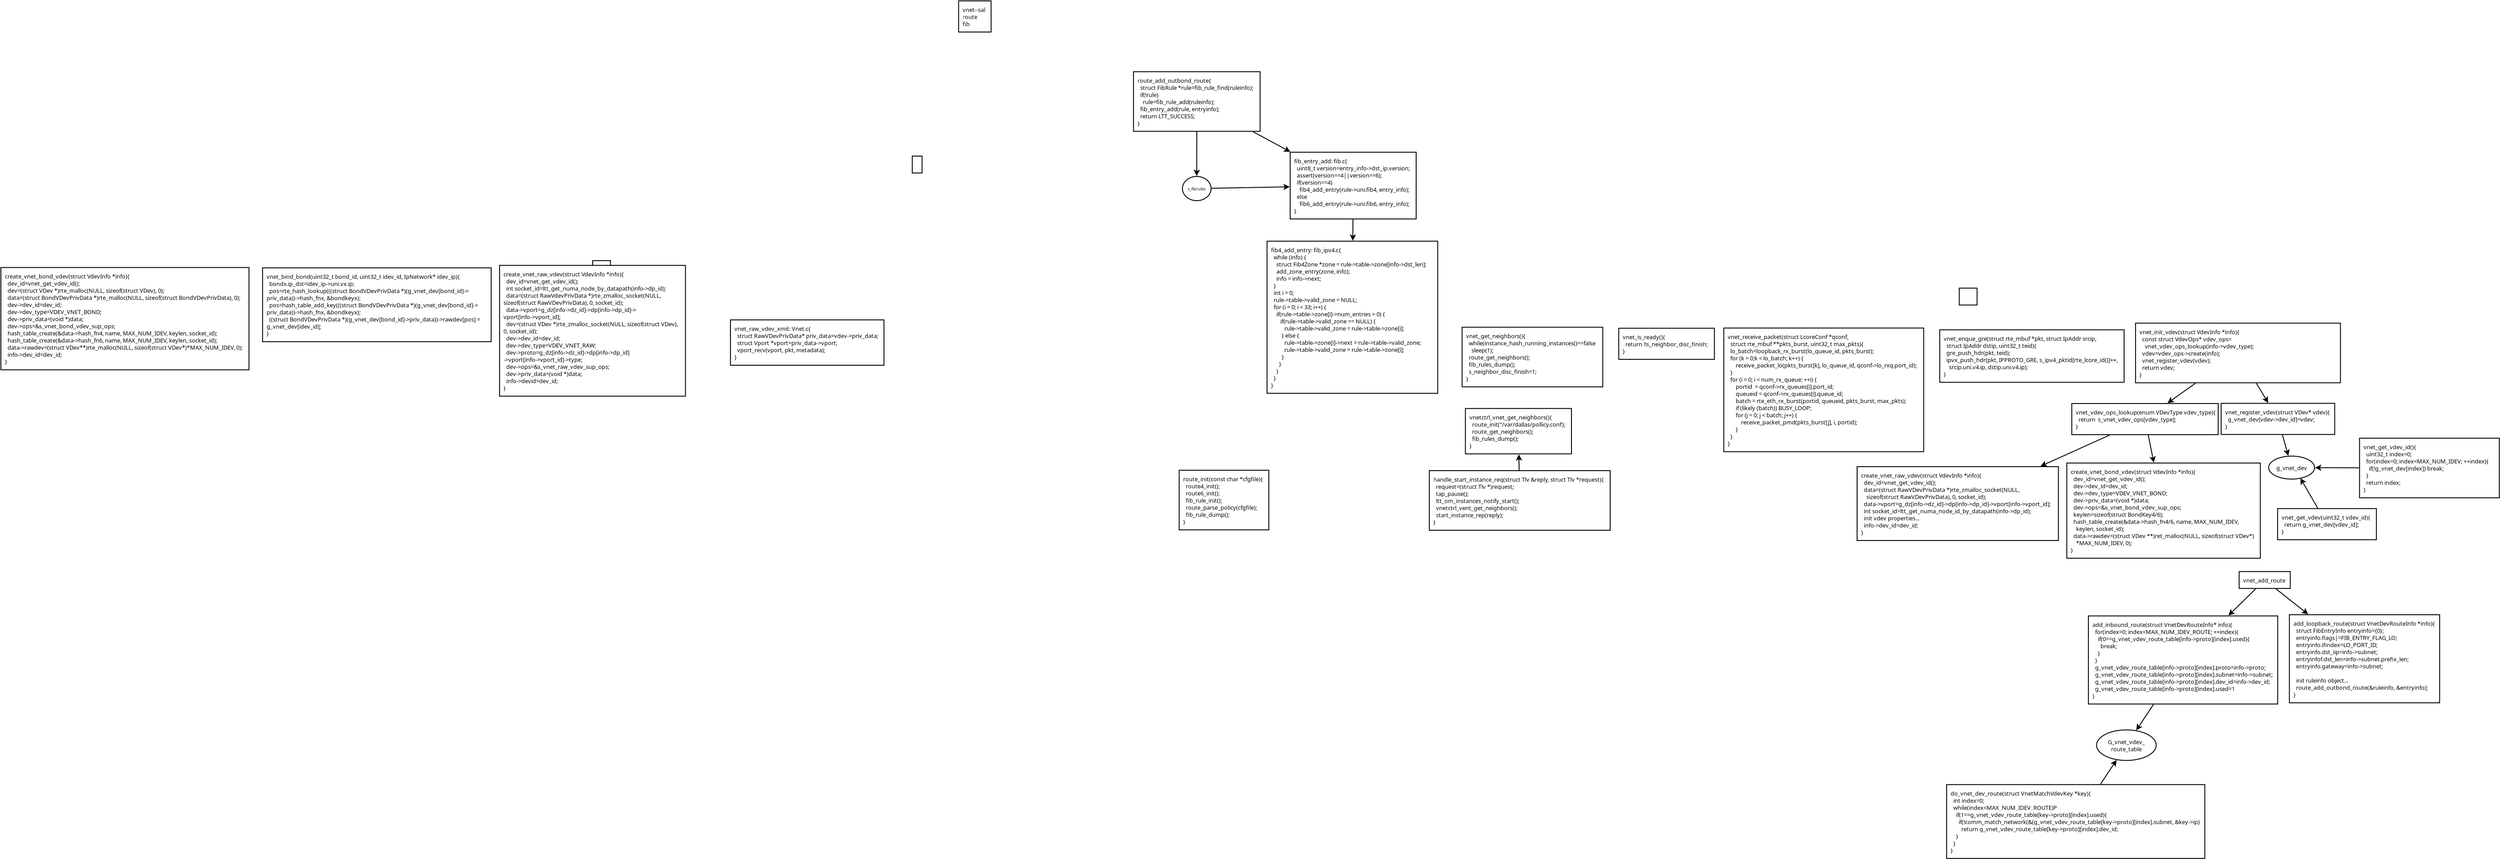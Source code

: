 <?xml version="1.0" encoding="UTF-8"?>
<dia:diagram xmlns:dia="http://www.lysator.liu.se/~alla/dia/">
  <dia:layer name="Background" visible="true" active="true">
    <dia:object type="Flowchart - Box" version="0" id="O0">
      <dia:attribute name="obj_pos">
        <dia:point val="4.715,-11.846"/>
      </dia:attribute>
      <dia:attribute name="obj_bb">
        <dia:rectangle val="4.665,-11.896;5.865,-9.896"/>
      </dia:attribute>
      <dia:attribute name="elem_corner">
        <dia:point val="4.715,-11.846"/>
      </dia:attribute>
      <dia:attribute name="elem_width">
        <dia:real val="1.1"/>
      </dia:attribute>
      <dia:attribute name="elem_height">
        <dia:real val="1.9"/>
      </dia:attribute>
      <dia:attribute name="border_width">
        <dia:real val="0.1"/>
      </dia:attribute>
      <dia:attribute name="show_background">
        <dia:boolean val="true"/>
      </dia:attribute>
      <dia:attribute name="padding">
        <dia:real val="0.5"/>
      </dia:attribute>
      <dia:attribute name="text">
        <dia:composite type="text">
          <dia:attribute name="string">
            <dia:string>##</dia:string>
          </dia:attribute>
          <dia:attribute name="font">
            <dia:font family="sans" style="0" name="Helvetica"/>
          </dia:attribute>
          <dia:attribute name="height">
            <dia:real val="0.8"/>
          </dia:attribute>
          <dia:attribute name="pos">
            <dia:point val="5.165,-10.656"/>
          </dia:attribute>
          <dia:attribute name="color">
            <dia:color val="#000000"/>
          </dia:attribute>
          <dia:attribute name="alignment">
            <dia:enum val="0"/>
          </dia:attribute>
        </dia:composite>
      </dia:attribute>
    </dia:object>
    <dia:object type="Flowchart - Box" version="0" id="O1">
      <dia:attribute name="obj_pos">
        <dia:point val="29.762,-21.328"/>
      </dia:attribute>
      <dia:attribute name="obj_bb">
        <dia:rectangle val="29.712,-21.378;43.667,-14.578"/>
      </dia:attribute>
      <dia:attribute name="elem_corner">
        <dia:point val="29.762,-21.328"/>
      </dia:attribute>
      <dia:attribute name="elem_width">
        <dia:real val="13.855"/>
      </dia:attribute>
      <dia:attribute name="elem_height">
        <dia:real val="6.7"/>
      </dia:attribute>
      <dia:attribute name="border_width">
        <dia:real val="0.1"/>
      </dia:attribute>
      <dia:attribute name="show_background">
        <dia:boolean val="true"/>
      </dia:attribute>
      <dia:attribute name="padding">
        <dia:real val="0.5"/>
      </dia:attribute>
      <dia:attribute name="text">
        <dia:composite type="text">
          <dia:attribute name="string">
            <dia:string>#route_add_outbond_route{
  struct FibRule *rule=fib_rule_find(ruleinfo);
  if(!rule)
    rule=fib_rule_add(ruleinfo);
  fib_entry_add(rule, entryinfo);
  return LTT_SUCCESS;
}#</dia:string>
          </dia:attribute>
          <dia:attribute name="font">
            <dia:font family="sans" style="0" name="Helvetica"/>
          </dia:attribute>
          <dia:attribute name="height">
            <dia:real val="0.8"/>
          </dia:attribute>
          <dia:attribute name="pos">
            <dia:point val="30.212,-20.137"/>
          </dia:attribute>
          <dia:attribute name="color">
            <dia:color val="#000000"/>
          </dia:attribute>
          <dia:attribute name="alignment">
            <dia:enum val="0"/>
          </dia:attribute>
        </dia:composite>
      </dia:attribute>
    </dia:object>
    <dia:object type="Flowchart - Ellipse" version="0" id="O2">
      <dia:attribute name="obj_pos">
        <dia:point val="35.108,-9.527"/>
      </dia:attribute>
      <dia:attribute name="obj_bb">
        <dia:rectangle val="35.058,-9.577;38.308,-6.813"/>
      </dia:attribute>
      <dia:attribute name="elem_corner">
        <dia:point val="35.108,-9.527"/>
      </dia:attribute>
      <dia:attribute name="elem_width">
        <dia:real val="3.15"/>
      </dia:attribute>
      <dia:attribute name="elem_height">
        <dia:real val="2.663"/>
      </dia:attribute>
      <dia:attribute name="border_width">
        <dia:real val="0.1"/>
      </dia:attribute>
      <dia:attribute name="show_background">
        <dia:boolean val="true"/>
      </dia:attribute>
      <dia:attribute name="padding">
        <dia:real val="0.354"/>
      </dia:attribute>
      <dia:attribute name="text">
        <dia:composite type="text">
          <dia:attribute name="string">
            <dia:string>#s_fibrules#</dia:string>
          </dia:attribute>
          <dia:attribute name="font">
            <dia:font family="sans" style="0" name="Helvetica"/>
          </dia:attribute>
          <dia:attribute name="height">
            <dia:real val="0.564"/>
          </dia:attribute>
          <dia:attribute name="pos">
            <dia:point val="36.683,-8.025"/>
          </dia:attribute>
          <dia:attribute name="color">
            <dia:color val="#000000"/>
          </dia:attribute>
          <dia:attribute name="alignment">
            <dia:enum val="1"/>
          </dia:attribute>
        </dia:composite>
      </dia:attribute>
    </dia:object>
    <dia:object type="Flowchart - Box" version="0" id="O3">
      <dia:attribute name="obj_pos">
        <dia:point val="47.241,-12.279"/>
      </dia:attribute>
      <dia:attribute name="obj_bb">
        <dia:rectangle val="47.191,-12.329;61.329,-4.729"/>
      </dia:attribute>
      <dia:attribute name="elem_corner">
        <dia:point val="47.241,-12.279"/>
      </dia:attribute>
      <dia:attribute name="elem_width">
        <dia:real val="14.038"/>
      </dia:attribute>
      <dia:attribute name="elem_height">
        <dia:real val="7.5"/>
      </dia:attribute>
      <dia:attribute name="border_width">
        <dia:real val="0.1"/>
      </dia:attribute>
      <dia:attribute name="show_background">
        <dia:boolean val="true"/>
      </dia:attribute>
      <dia:attribute name="padding">
        <dia:real val="0.5"/>
      </dia:attribute>
      <dia:attribute name="text">
        <dia:composite type="text">
          <dia:attribute name="string">
            <dia:string>#fib_entry_add: fib.c{
  uint8_t version=entry_info-&gt;dst_ip.version;
  assert(version==4||version==6);
  if(version==4)
    fib4_add_entry(rule-&gt;uni.fib4, entry_info);
  else
    fib6_add_entry(rule-&gt;uni.fib6, entry_info);
}#</dia:string>
          </dia:attribute>
          <dia:attribute name="font">
            <dia:font family="sans" style="0" name="Helvetica"/>
          </dia:attribute>
          <dia:attribute name="height">
            <dia:real val="0.8"/>
          </dia:attribute>
          <dia:attribute name="pos">
            <dia:point val="47.691,-11.089"/>
          </dia:attribute>
          <dia:attribute name="color">
            <dia:color val="#000000"/>
          </dia:attribute>
          <dia:attribute name="alignment">
            <dia:enum val="0"/>
          </dia:attribute>
        </dia:composite>
      </dia:attribute>
    </dia:object>
    <dia:object type="Flowchart - Box" version="0" id="O4">
      <dia:attribute name="obj_pos">
        <dia:point val="44.581,-2.28"/>
      </dia:attribute>
      <dia:attribute name="obj_bb">
        <dia:rectangle val="44.531,-2.33;63.811,14.87"/>
      </dia:attribute>
      <dia:attribute name="elem_corner">
        <dia:point val="44.581,-2.28"/>
      </dia:attribute>
      <dia:attribute name="elem_width">
        <dia:real val="19.18"/>
      </dia:attribute>
      <dia:attribute name="elem_height">
        <dia:real val="17.1"/>
      </dia:attribute>
      <dia:attribute name="border_width">
        <dia:real val="0.1"/>
      </dia:attribute>
      <dia:attribute name="show_background">
        <dia:boolean val="true"/>
      </dia:attribute>
      <dia:attribute name="padding">
        <dia:real val="0.5"/>
      </dia:attribute>
      <dia:attribute name="text">
        <dia:composite type="text">
          <dia:attribute name="string">
            <dia:string>#fib4_add_entry: fib_ipv4.c{
  while (info) {
    struct Fib4Zone *zone = rule-&gt;table-&gt;zone[info-&gt;dst_len];
    add_zone_entry(zone, info);
    info = info-&gt;next;
  }
  int i = 0;
  rule-&gt;table-&gt;valid_zone = NULL;
  for (i = 0; i &lt; 33; i++) {
    if(rule-&gt;table-&gt;zone[i]-&gt;num_entries &gt; 0) {
       if(rule-&gt;table-&gt;valid_zone == NULL) {
          rule-&gt;table-&gt;valid_zone = rule-&gt;table-&gt;zone[i];
        } else {
          rule-&gt;table-&gt;zone[i]-&gt;next = rule-&gt;table-&gt;valid_zone;
          rule-&gt;table-&gt;valid_zone = rule-&gt;table-&gt;zone[i];
        }
      }
    }
  }
}#</dia:string>
          </dia:attribute>
          <dia:attribute name="font">
            <dia:font family="sans" style="0" name="Helvetica"/>
          </dia:attribute>
          <dia:attribute name="height">
            <dia:real val="0.8"/>
          </dia:attribute>
          <dia:attribute name="pos">
            <dia:point val="45.031,-1.09"/>
          </dia:attribute>
          <dia:attribute name="color">
            <dia:color val="#000000"/>
          </dia:attribute>
          <dia:attribute name="alignment">
            <dia:enum val="0"/>
          </dia:attribute>
        </dia:composite>
      </dia:attribute>
    </dia:object>
    <dia:object type="Standard - Line" version="0" id="O5">
      <dia:attribute name="obj_pos">
        <dia:point val="54.237,-4.73"/>
      </dia:attribute>
      <dia:attribute name="obj_bb">
        <dia:rectangle val="53.865,-4.78;54.588,-2.218"/>
      </dia:attribute>
      <dia:attribute name="conn_endpoints">
        <dia:point val="54.237,-4.73"/>
        <dia:point val="54.223,-2.329"/>
      </dia:attribute>
      <dia:attribute name="numcp">
        <dia:int val="1"/>
      </dia:attribute>
      <dia:attribute name="end_arrow">
        <dia:enum val="22"/>
      </dia:attribute>
      <dia:attribute name="end_arrow_length">
        <dia:real val="0.5"/>
      </dia:attribute>
      <dia:attribute name="end_arrow_width">
        <dia:real val="0.5"/>
      </dia:attribute>
      <dia:connections>
        <dia:connection handle="0" to="O3" connection="16"/>
        <dia:connection handle="1" to="O4" connection="16"/>
      </dia:connections>
    </dia:object>
    <dia:object type="Standard - Line" version="0" id="O6">
      <dia:attribute name="obj_pos">
        <dia:point val="43.008,-14.58"/>
      </dia:attribute>
      <dia:attribute name="obj_bb">
        <dia:rectangle val="42.941,-14.648;47.292,-12.259"/>
      </dia:attribute>
      <dia:attribute name="conn_endpoints">
        <dia:point val="43.008,-14.58"/>
        <dia:point val="47.194,-12.329"/>
      </dia:attribute>
      <dia:attribute name="numcp">
        <dia:int val="1"/>
      </dia:attribute>
      <dia:attribute name="end_arrow">
        <dia:enum val="22"/>
      </dia:attribute>
      <dia:attribute name="end_arrow_length">
        <dia:real val="0.5"/>
      </dia:attribute>
      <dia:attribute name="end_arrow_width">
        <dia:real val="0.5"/>
      </dia:attribute>
      <dia:connections>
        <dia:connection handle="0" to="O1" connection="16"/>
        <dia:connection handle="1" to="O3" connection="16"/>
      </dia:connections>
    </dia:object>
    <dia:object type="Standard - Line" version="0" id="O7">
      <dia:attribute name="obj_pos">
        <dia:point val="36.687,-14.596"/>
      </dia:attribute>
      <dia:attribute name="obj_bb">
        <dia:rectangle val="36.322,-14.646;37.046,-9.465"/>
      </dia:attribute>
      <dia:attribute name="conn_endpoints">
        <dia:point val="36.687,-14.596"/>
        <dia:point val="36.684,-9.577"/>
      </dia:attribute>
      <dia:attribute name="numcp">
        <dia:int val="1"/>
      </dia:attribute>
      <dia:attribute name="end_arrow">
        <dia:enum val="22"/>
      </dia:attribute>
      <dia:attribute name="end_arrow_length">
        <dia:real val="0.5"/>
      </dia:attribute>
      <dia:attribute name="end_arrow_width">
        <dia:real val="0.5"/>
      </dia:attribute>
      <dia:connections>
        <dia:connection handle="0" to="O1" connection="16"/>
        <dia:connection handle="1" to="O2" connection="16"/>
      </dia:connections>
    </dia:object>
    <dia:object type="Standard - Line" version="0" id="O8">
      <dia:attribute name="obj_pos">
        <dia:point val="38.308,-8.226"/>
      </dia:attribute>
      <dia:attribute name="obj_bb">
        <dia:rectangle val="38.257,-8.745;47.303,-8.021"/>
      </dia:attribute>
      <dia:attribute name="conn_endpoints">
        <dia:point val="38.308,-8.226"/>
        <dia:point val="47.192,-8.395"/>
      </dia:attribute>
      <dia:attribute name="numcp">
        <dia:int val="1"/>
      </dia:attribute>
      <dia:attribute name="end_arrow">
        <dia:enum val="22"/>
      </dia:attribute>
      <dia:attribute name="end_arrow_length">
        <dia:real val="0.5"/>
      </dia:attribute>
      <dia:attribute name="end_arrow_width">
        <dia:real val="0.5"/>
      </dia:attribute>
      <dia:connections>
        <dia:connection handle="0" to="O2" connection="16"/>
        <dia:connection handle="1" to="O3" connection="16"/>
      </dia:connections>
    </dia:object>
    <dia:object type="Flowchart - Box" version="0" id="O9">
      <dia:attribute name="obj_pos">
        <dia:point val="9.965,-29.289"/>
      </dia:attribute>
      <dia:attribute name="obj_bb">
        <dia:rectangle val="9.915,-29.339;13.577,-25.739"/>
      </dia:attribute>
      <dia:attribute name="elem_corner">
        <dia:point val="9.965,-29.289"/>
      </dia:attribute>
      <dia:attribute name="elem_width">
        <dia:real val="3.563"/>
      </dia:attribute>
      <dia:attribute name="elem_height">
        <dia:real val="3.5"/>
      </dia:attribute>
      <dia:attribute name="border_width">
        <dia:real val="0.1"/>
      </dia:attribute>
      <dia:attribute name="show_background">
        <dia:boolean val="true"/>
      </dia:attribute>
      <dia:attribute name="padding">
        <dia:real val="0.5"/>
      </dia:attribute>
      <dia:attribute name="text">
        <dia:composite type="text">
          <dia:attribute name="string">
            <dia:string>#vnet--sal
route
fib#</dia:string>
          </dia:attribute>
          <dia:attribute name="font">
            <dia:font family="sans" style="0" name="Helvetica"/>
          </dia:attribute>
          <dia:attribute name="height">
            <dia:real val="0.8"/>
          </dia:attribute>
          <dia:attribute name="pos">
            <dia:point val="10.415,-28.099"/>
          </dia:attribute>
          <dia:attribute name="color">
            <dia:color val="#000000"/>
          </dia:attribute>
          <dia:attribute name="alignment">
            <dia:enum val="0"/>
          </dia:attribute>
        </dia:composite>
      </dia:attribute>
    </dia:object>
    <dia:object type="Flowchart - Box" version="0" id="O10">
      <dia:attribute name="obj_pos">
        <dia:point val="66.692,7.392"/>
      </dia:attribute>
      <dia:attribute name="obj_bb">
        <dia:rectangle val="66.642,7.342;82.175,14.142"/>
      </dia:attribute>
      <dia:attribute name="elem_corner">
        <dia:point val="66.692,7.392"/>
      </dia:attribute>
      <dia:attribute name="elem_width">
        <dia:real val="15.433"/>
      </dia:attribute>
      <dia:attribute name="elem_height">
        <dia:real val="6.7"/>
      </dia:attribute>
      <dia:attribute name="border_width">
        <dia:real val="0.1"/>
      </dia:attribute>
      <dia:attribute name="show_background">
        <dia:boolean val="true"/>
      </dia:attribute>
      <dia:attribute name="padding">
        <dia:real val="0.5"/>
      </dia:attribute>
      <dia:attribute name="text">
        <dia:composite type="text">
          <dia:attribute name="string">
            <dia:string>#vnet_get_neighbors(){
  while(instance_hash_running_instances()==false
    sleep(1);
  route_get_neighbors();
  fib_rules_dump();
  s_neighbor_disc_finish=1;
}#</dia:string>
          </dia:attribute>
          <dia:attribute name="font">
            <dia:font family="sans" style="0" name="Helvetica"/>
          </dia:attribute>
          <dia:attribute name="height">
            <dia:real val="0.8"/>
          </dia:attribute>
          <dia:attribute name="pos">
            <dia:point val="67.142,8.582"/>
          </dia:attribute>
          <dia:attribute name="color">
            <dia:color val="#000000"/>
          </dia:attribute>
          <dia:attribute name="alignment">
            <dia:enum val="0"/>
          </dia:attribute>
        </dia:composite>
      </dia:attribute>
    </dia:object>
    <dia:object type="Flowchart - Box" version="0" id="O11">
      <dia:attribute name="obj_pos">
        <dia:point val="67.051,16.525"/>
      </dia:attribute>
      <dia:attribute name="obj_bb">
        <dia:rectangle val="67.001,16.475;78.666,21.675"/>
      </dia:attribute>
      <dia:attribute name="elem_corner">
        <dia:point val="67.051,16.525"/>
      </dia:attribute>
      <dia:attribute name="elem_width">
        <dia:real val="11.565"/>
      </dia:attribute>
      <dia:attribute name="elem_height">
        <dia:real val="5.1"/>
      </dia:attribute>
      <dia:attribute name="border_width">
        <dia:real val="0.1"/>
      </dia:attribute>
      <dia:attribute name="show_background">
        <dia:boolean val="true"/>
      </dia:attribute>
      <dia:attribute name="padding">
        <dia:real val="0.5"/>
      </dia:attribute>
      <dia:attribute name="text">
        <dia:composite type="text">
          <dia:attribute name="string">
            <dia:string>#vnetctrl_vnet_get_neighbors(){
  route_init("/var/dallas/pollicy.conf);
  route_get_neighbors();
  fib_rules_dump();
}#</dia:string>
          </dia:attribute>
          <dia:attribute name="font">
            <dia:font family="sans" style="0" name="Helvetica"/>
          </dia:attribute>
          <dia:attribute name="height">
            <dia:real val="0.8"/>
          </dia:attribute>
          <dia:attribute name="pos">
            <dia:point val="67.501,17.715"/>
          </dia:attribute>
          <dia:attribute name="color">
            <dia:color val="#000000"/>
          </dia:attribute>
          <dia:attribute name="alignment">
            <dia:enum val="0"/>
          </dia:attribute>
        </dia:composite>
      </dia:attribute>
    </dia:object>
    <dia:object type="Flowchart - Box" version="0" id="O12">
      <dia:attribute name="obj_pos">
        <dia:point val="63.114,23.509"/>
      </dia:attribute>
      <dia:attribute name="obj_bb">
        <dia:rectangle val="63.064,23.459;82.899,30.259"/>
      </dia:attribute>
      <dia:attribute name="elem_corner">
        <dia:point val="63.114,23.509"/>
      </dia:attribute>
      <dia:attribute name="elem_width">
        <dia:real val="19.735"/>
      </dia:attribute>
      <dia:attribute name="elem_height">
        <dia:real val="6.7"/>
      </dia:attribute>
      <dia:attribute name="border_width">
        <dia:real val="0.1"/>
      </dia:attribute>
      <dia:attribute name="show_background">
        <dia:boolean val="true"/>
      </dia:attribute>
      <dia:attribute name="padding">
        <dia:real val="0.5"/>
      </dia:attribute>
      <dia:attribute name="text">
        <dia:composite type="text">
          <dia:attribute name="string">
            <dia:string>#handle_start_instance_req(struct Tlv &amp;reply, struct Tlv *request){
  request=(struct Tlv *)request;
  tap_pause();
  ltt_om_instances_notify_start();
  vnetctrl_vent_get_neighbors();
  start_instance_rep(reply);
}#</dia:string>
          </dia:attribute>
          <dia:attribute name="font">
            <dia:font family="sans" style="0" name="Helvetica"/>
          </dia:attribute>
          <dia:attribute name="height">
            <dia:real val="0.8"/>
          </dia:attribute>
          <dia:attribute name="pos">
            <dia:point val="63.564,24.698"/>
          </dia:attribute>
          <dia:attribute name="color">
            <dia:color val="#000000"/>
          </dia:attribute>
          <dia:attribute name="alignment">
            <dia:enum val="0"/>
          </dia:attribute>
        </dia:composite>
      </dia:attribute>
    </dia:object>
    <dia:object type="Standard - Line" version="0" id="O13">
      <dia:attribute name="obj_pos">
        <dia:point val="72.917,23.459"/>
      </dia:attribute>
      <dia:attribute name="obj_bb">
        <dia:rectangle val="72.533,21.563;73.256,23.509"/>
      </dia:attribute>
      <dia:attribute name="conn_endpoints">
        <dia:point val="72.917,23.459"/>
        <dia:point val="72.883,21.675"/>
      </dia:attribute>
      <dia:attribute name="numcp">
        <dia:int val="1"/>
      </dia:attribute>
      <dia:attribute name="end_arrow">
        <dia:enum val="22"/>
      </dia:attribute>
      <dia:attribute name="end_arrow_length">
        <dia:real val="0.5"/>
      </dia:attribute>
      <dia:attribute name="end_arrow_width">
        <dia:real val="0.5"/>
      </dia:attribute>
      <dia:connections>
        <dia:connection handle="0" to="O12" connection="16"/>
        <dia:connection handle="1" to="O11" connection="16"/>
      </dia:connections>
    </dia:object>
    <dia:object type="Flowchart - Box" version="0" id="O14">
      <dia:attribute name="obj_pos">
        <dia:point val="84.24,7.502"/>
      </dia:attribute>
      <dia:attribute name="obj_bb">
        <dia:rectangle val="84.189,7.452;94.775,11.052"/>
      </dia:attribute>
      <dia:attribute name="elem_corner">
        <dia:point val="84.24,7.502"/>
      </dia:attribute>
      <dia:attribute name="elem_width">
        <dia:real val="10.485"/>
      </dia:attribute>
      <dia:attribute name="elem_height">
        <dia:real val="3.5"/>
      </dia:attribute>
      <dia:attribute name="border_width">
        <dia:real val="0.1"/>
      </dia:attribute>
      <dia:attribute name="show_background">
        <dia:boolean val="true"/>
      </dia:attribute>
      <dia:attribute name="padding">
        <dia:real val="0.5"/>
      </dia:attribute>
      <dia:attribute name="text">
        <dia:composite type="text">
          <dia:attribute name="string">
            <dia:string>#vnet_is_ready(){
  return !!s_neighbor_disc_finish;
}#</dia:string>
          </dia:attribute>
          <dia:attribute name="font">
            <dia:font family="sans" style="0" name="Helvetica"/>
          </dia:attribute>
          <dia:attribute name="height">
            <dia:real val="0.8"/>
          </dia:attribute>
          <dia:attribute name="pos">
            <dia:point val="84.689,8.692"/>
          </dia:attribute>
          <dia:attribute name="color">
            <dia:color val="#000000"/>
          </dia:attribute>
          <dia:attribute name="alignment">
            <dia:enum val="0"/>
          </dia:attribute>
        </dia:composite>
      </dia:attribute>
    </dia:object>
    <dia:object type="Flowchart - Box" version="0" id="O15">
      <dia:attribute name="obj_pos">
        <dia:point val="34.709,23.467"/>
      </dia:attribute>
      <dia:attribute name="obj_bb">
        <dia:rectangle val="34.658,23.417;44.828,30.217"/>
      </dia:attribute>
      <dia:attribute name="elem_corner">
        <dia:point val="34.709,23.467"/>
      </dia:attribute>
      <dia:attribute name="elem_width">
        <dia:real val="10.07"/>
      </dia:attribute>
      <dia:attribute name="elem_height">
        <dia:real val="6.7"/>
      </dia:attribute>
      <dia:attribute name="border_width">
        <dia:real val="0.1"/>
      </dia:attribute>
      <dia:attribute name="show_background">
        <dia:boolean val="true"/>
      </dia:attribute>
      <dia:attribute name="padding">
        <dia:real val="0.5"/>
      </dia:attribute>
      <dia:attribute name="text">
        <dia:composite type="text">
          <dia:attribute name="string">
            <dia:string>#route_init(const char *cfgfile){
  route4_init();
  route6_init();
  fib_rule_init();
  route_parse_policy(cfgfile);
  fib_rule_dump();
}#</dia:string>
          </dia:attribute>
          <dia:attribute name="font">
            <dia:font family="sans" style="0" name="Helvetica"/>
          </dia:attribute>
          <dia:attribute name="height">
            <dia:real val="0.8"/>
          </dia:attribute>
          <dia:attribute name="pos">
            <dia:point val="35.158,24.657"/>
          </dia:attribute>
          <dia:attribute name="color">
            <dia:color val="#000000"/>
          </dia:attribute>
          <dia:attribute name="alignment">
            <dia:enum val="0"/>
          </dia:attribute>
        </dia:composite>
      </dia:attribute>
    </dia:object>
    <dia:object type="Flowchart - Box" version="0" id="O16">
      <dia:attribute name="obj_pos">
        <dia:point val="95.999,7.482"/>
      </dia:attribute>
      <dia:attribute name="obj_bb">
        <dia:rectangle val="95.949,7.432;118.334,21.432"/>
      </dia:attribute>
      <dia:attribute name="elem_corner">
        <dia:point val="95.999,7.482"/>
      </dia:attribute>
      <dia:attribute name="elem_width">
        <dia:real val="22.285"/>
      </dia:attribute>
      <dia:attribute name="elem_height">
        <dia:real val="13.9"/>
      </dia:attribute>
      <dia:attribute name="border_width">
        <dia:real val="0.1"/>
      </dia:attribute>
      <dia:attribute name="show_background">
        <dia:boolean val="true"/>
      </dia:attribute>
      <dia:attribute name="padding">
        <dia:real val="0.5"/>
      </dia:attribute>
      <dia:attribute name="text">
        <dia:composite type="text">
          <dia:attribute name="string">
            <dia:string>#vnet_receive_packet(struct LcoreConf *qconf, 
  struct rte_mbuf **pkts_burst, uint32_t max_pkts){
  lo_batch=loopback_rx_burst(lo_queue_id, pkts_burst);
  for (k = 0;k &lt; lo_batch; k++) {                                          
      receive_packet_lo(pkts_burst[k], lo_queue_id, qconf-&gt;lo_rxq.port_id);
  }                                                                        
  for (i = 0; i &lt; num_rx_queue; ++i) {                                     
      portid  = qconf-&gt;rx_queues[i].port_id;                               
      queueid = qconf-&gt;rx_queues[i].queue_id;                              
      batch = rte_eth_rx_burst(portid, queueid, pkts_burst, max_pkts);     
      if (likely (batch)) BUSY_LOOP;                                       
      for (j = 0; j &lt; batch; j++) {                                        
          receive_packet_pmd(pkts_burst[j], i, portid);                    
      }                                                                    
  }                                                                        
}#</dia:string>
          </dia:attribute>
          <dia:attribute name="font">
            <dia:font family="sans" style="0" name="Helvetica"/>
          </dia:attribute>
          <dia:attribute name="height">
            <dia:real val="0.8"/>
          </dia:attribute>
          <dia:attribute name="pos">
            <dia:point val="96.449,8.672"/>
          </dia:attribute>
          <dia:attribute name="color">
            <dia:color val="#000000"/>
          </dia:attribute>
          <dia:attribute name="alignment">
            <dia:enum val="0"/>
          </dia:attribute>
        </dia:composite>
      </dia:attribute>
    </dia:object>
    <dia:object type="Flowchart - Box" version="0" id="O17">
      <dia:attribute name="obj_pos">
        <dia:point val="120.18,7.682"/>
      </dia:attribute>
      <dia:attribute name="obj_bb">
        <dia:rectangle val="120.13,7.632;140.948,13.632"/>
      </dia:attribute>
      <dia:attribute name="elem_corner">
        <dia:point val="120.18,7.682"/>
      </dia:attribute>
      <dia:attribute name="elem_width">
        <dia:real val="20.718"/>
      </dia:attribute>
      <dia:attribute name="elem_height">
        <dia:real val="5.9"/>
      </dia:attribute>
      <dia:attribute name="border_width">
        <dia:real val="0.1"/>
      </dia:attribute>
      <dia:attribute name="show_background">
        <dia:boolean val="true"/>
      </dia:attribute>
      <dia:attribute name="padding">
        <dia:real val="0.5"/>
      </dia:attribute>
      <dia:attribute name="text">
        <dia:composite type="text">
          <dia:attribute name="string">
            <dia:string>#vnet_enque_gre(struct rte_mbuf *pkt, struct IpAddr srcip,
  struct IpAddr dstip, uint32_t teid){
  gre_push_hdr(pkt, teid);
  ipvx_push_hdr(pkt, IPPROTO_GRE, s_ipv4_pktid[rte_lcore_id()]++,
    srcip.uni.v4.ip, dstip.uni.v4.ip);
}#</dia:string>
          </dia:attribute>
          <dia:attribute name="font">
            <dia:font family="sans" style="0" name="Helvetica"/>
          </dia:attribute>
          <dia:attribute name="height">
            <dia:real val="0.8"/>
          </dia:attribute>
          <dia:attribute name="pos">
            <dia:point val="120.63,8.872"/>
          </dia:attribute>
          <dia:attribute name="color">
            <dia:color val="#000000"/>
          </dia:attribute>
          <dia:attribute name="alignment">
            <dia:enum val="0"/>
          </dia:attribute>
        </dia:composite>
      </dia:attribute>
    </dia:object>
    <dia:object type="Flowchart - Box" version="0" id="O18">
      <dia:attribute name="obj_pos">
        <dia:point val="-15.548,6.566"/>
      </dia:attribute>
      <dia:attribute name="obj_bb">
        <dia:rectangle val="-15.598,6.516;1.41,11.716"/>
      </dia:attribute>
      <dia:attribute name="elem_corner">
        <dia:point val="-15.548,6.566"/>
      </dia:attribute>
      <dia:attribute name="elem_width">
        <dia:real val="16.908"/>
      </dia:attribute>
      <dia:attribute name="elem_height">
        <dia:real val="5.1"/>
      </dia:attribute>
      <dia:attribute name="border_width">
        <dia:real val="0.1"/>
      </dia:attribute>
      <dia:attribute name="show_background">
        <dia:boolean val="true"/>
      </dia:attribute>
      <dia:attribute name="padding">
        <dia:real val="0.5"/>
      </dia:attribute>
      <dia:attribute name="text">
        <dia:composite type="text">
          <dia:attribute name="string">
            <dia:string>#vnet_raw_vdev_xmit: Vnet.c{
  struct RawVDevPrivData* priv_data=vdev-&gt;priv_data;
  struct Vport *vport=priv_data-&gt;vport;
  vport_recv(vport, pkt, metadata);
}#</dia:string>
          </dia:attribute>
          <dia:attribute name="font">
            <dia:font family="sans" style="0" name="Helvetica"/>
          </dia:attribute>
          <dia:attribute name="height">
            <dia:real val="0.8"/>
          </dia:attribute>
          <dia:attribute name="pos">
            <dia:point val="-15.098,7.756"/>
          </dia:attribute>
          <dia:attribute name="color">
            <dia:color val="#000000"/>
          </dia:attribute>
          <dia:attribute name="alignment">
            <dia:enum val="0"/>
          </dia:attribute>
        </dia:composite>
      </dia:attribute>
    </dia:object>
    <dia:object type="Flowchart - Box" version="0" id="O19">
      <dia:attribute name="obj_pos">
        <dia:point val="-31.203,-0.095"/>
      </dia:attribute>
      <dia:attribute name="obj_bb">
        <dia:rectangle val="-31.253,-0.145;-29.153,1.855"/>
      </dia:attribute>
      <dia:attribute name="elem_corner">
        <dia:point val="-31.203,-0.095"/>
      </dia:attribute>
      <dia:attribute name="elem_width">
        <dia:real val="2"/>
      </dia:attribute>
      <dia:attribute name="elem_height">
        <dia:real val="1.9"/>
      </dia:attribute>
      <dia:attribute name="border_width">
        <dia:real val="0.1"/>
      </dia:attribute>
      <dia:attribute name="show_background">
        <dia:boolean val="true"/>
      </dia:attribute>
      <dia:attribute name="padding">
        <dia:real val="0.5"/>
      </dia:attribute>
      <dia:attribute name="text">
        <dia:composite type="text">
          <dia:attribute name="string">
            <dia:string>##</dia:string>
          </dia:attribute>
          <dia:attribute name="font">
            <dia:font family="sans" style="0" name="Helvetica"/>
          </dia:attribute>
          <dia:attribute name="height">
            <dia:real val="0.8"/>
          </dia:attribute>
          <dia:attribute name="pos">
            <dia:point val="-30.753,1.095"/>
          </dia:attribute>
          <dia:attribute name="color">
            <dia:color val="#000000"/>
          </dia:attribute>
          <dia:attribute name="alignment">
            <dia:enum val="0"/>
          </dia:attribute>
        </dia:composite>
      </dia:attribute>
    </dia:object>
    <dia:object type="Flowchart - Box" version="0" id="O20">
      <dia:attribute name="obj_pos">
        <dia:point val="-41.499,0.44"/>
      </dia:attribute>
      <dia:attribute name="obj_bb">
        <dia:rectangle val="-41.549,0.39;-20.894,15.19"/>
      </dia:attribute>
      <dia:attribute name="elem_corner">
        <dia:point val="-41.499,0.44"/>
      </dia:attribute>
      <dia:attribute name="elem_width">
        <dia:real val="20.555"/>
      </dia:attribute>
      <dia:attribute name="elem_height">
        <dia:real val="14.7"/>
      </dia:attribute>
      <dia:attribute name="border_width">
        <dia:real val="0.1"/>
      </dia:attribute>
      <dia:attribute name="show_background">
        <dia:boolean val="true"/>
      </dia:attribute>
      <dia:attribute name="padding">
        <dia:real val="0.5"/>
      </dia:attribute>
      <dia:attribute name="text">
        <dia:composite type="text">
          <dia:attribute name="string">
            <dia:string>#create_vnet_raw_vdev(struct VdevInfo *info){
  dev_id=vnet_get_vdev_id();
  int socket_id=ltt_get_numa_node_by_datapath(info-&gt;dp_id);
  data=(struct RawVdevPrivData *)rte_zmalloc_socket(NULL, 
sizeof(struct RawVDevPrivData), 0, socket_id);
  data-&gt;vport=g_dz[info-&gt;dz_id]-&gt;dp[info-&gt;dp_id]-&gt;
vport[info-&gt;vport_id];
  dev=(struct VDev *)rte_zmalloc_socket(NULL, sizeof(struct VDev), 
0, socket_id);
  dev-&gt;dev_id=dev_id;
  dev-&gt;dev_type=VDEV_VNET_RAW;
  dev-&gt;proto=g_dz[info-&gt;dz_id]-&gt;dp[info-&gt;dp_id]
-&gt;vport[info-&gt;vport_id]-&gt;type;
  dev-&gt;ops=&amp;s_vnet_raw_vdev_sup_ops;
  dev-&gt;priv_data=(void *)data;
  info-&gt;devid=dev_id;
}#</dia:string>
          </dia:attribute>
          <dia:attribute name="font">
            <dia:font family="sans" style="0" name="Helvetica"/>
          </dia:attribute>
          <dia:attribute name="height">
            <dia:real val="0.8"/>
          </dia:attribute>
          <dia:attribute name="pos">
            <dia:point val="-41.049,1.63"/>
          </dia:attribute>
          <dia:attribute name="color">
            <dia:color val="#000000"/>
          </dia:attribute>
          <dia:attribute name="alignment">
            <dia:enum val="0"/>
          </dia:attribute>
        </dia:composite>
      </dia:attribute>
    </dia:object>
    <dia:object type="Flowchart - Box" version="0" id="O21">
      <dia:attribute name="obj_pos">
        <dia:point val="-97.507,0.679"/>
      </dia:attribute>
      <dia:attribute name="obj_bb">
        <dia:rectangle val="-97.557,0.629;-69.979,12.229"/>
      </dia:attribute>
      <dia:attribute name="elem_corner">
        <dia:point val="-97.507,0.679"/>
      </dia:attribute>
      <dia:attribute name="elem_width">
        <dia:real val="27.478"/>
      </dia:attribute>
      <dia:attribute name="elem_height">
        <dia:real val="11.5"/>
      </dia:attribute>
      <dia:attribute name="border_width">
        <dia:real val="0.1"/>
      </dia:attribute>
      <dia:attribute name="show_background">
        <dia:boolean val="true"/>
      </dia:attribute>
      <dia:attribute name="padding">
        <dia:real val="0.5"/>
      </dia:attribute>
      <dia:attribute name="text">
        <dia:composite type="text">
          <dia:attribute name="string">
            <dia:string>#create_vnet_bond_vdev(struct VdevInfo *info){
  dev_id=vnet_get_vdev_id();
  dev=(struct VDev *)rte_malloc(NULL, sizeof(struct VDev), 0);
  data=(struct BondVDevPrivData *)rte_malloc(NULL, sizeof(struct BondVDevPrivData), 0);
  dev-&gt;dev_id=dev_id;
  dev-&gt;dev_type=VDEV_VNET_BOND;
  dev-&gt;priv_data=(void *)data;
  dev-&gt;ops=&amp;s_vnet_bond_vdev_sup_ops;
  hash_table_create(&amp;data-&gt;hash_fn4, name, MAX_NUM_IDEV, keylen, socket_id);
  hash_table_create(&amp;data-&gt;hash_fn6, name, MAX_NUM_IDEV, keylen, socket_id);
  data-&gt;rawdev=(struct VDev**)rte_malloc(NULL, sizeof(struct VDev*)*MAX_NUM_IDEV, 0);
  info-&gt;dev_id=dev_id;
}#</dia:string>
          </dia:attribute>
          <dia:attribute name="font">
            <dia:font family="sans" style="0" name="Helvetica"/>
          </dia:attribute>
          <dia:attribute name="height">
            <dia:real val="0.8"/>
          </dia:attribute>
          <dia:attribute name="pos">
            <dia:point val="-97.057,1.869"/>
          </dia:attribute>
          <dia:attribute name="color">
            <dia:color val="#000000"/>
          </dia:attribute>
          <dia:attribute name="alignment">
            <dia:enum val="0"/>
          </dia:attribute>
        </dia:composite>
      </dia:attribute>
    </dia:object>
    <dia:object type="Flowchart - Box" version="0" id="O22">
      <dia:attribute name="obj_pos">
        <dia:point val="-68.3,0.717"/>
      </dia:attribute>
      <dia:attribute name="obj_bb">
        <dia:rectangle val="-68.35,0.667;-42.562,9.067"/>
      </dia:attribute>
      <dia:attribute name="elem_corner">
        <dia:point val="-68.3,0.717"/>
      </dia:attribute>
      <dia:attribute name="elem_width">
        <dia:real val="25.688"/>
      </dia:attribute>
      <dia:attribute name="elem_height">
        <dia:real val="8.3"/>
      </dia:attribute>
      <dia:attribute name="border_width">
        <dia:real val="0.1"/>
      </dia:attribute>
      <dia:attribute name="show_background">
        <dia:boolean val="true"/>
      </dia:attribute>
      <dia:attribute name="padding">
        <dia:real val="0.5"/>
      </dia:attribute>
      <dia:attribute name="text">
        <dia:composite type="text">
          <dia:attribute name="string">
            <dia:string>#vnet_bind_bond(uint32_t bond_id, uint32_t idev_id, IpNetwork* idev_ip){
  bondx.ip_dst=idev_ip-&gt;uni.vx.ip;
  pos=rte_hash_lookup(((struct BondVDevPrivData *)(g_vnet_dev[bond_id]-&gt;
priv_data))-&gt;hash_fnx, &amp;bondkeyx);
  pos=hash_table_add_key(((struct BondVDevPrivData *)(g_vnet_dev[bond_id]-&gt;
priv_data))-&gt;hash_fnx, &amp;bondkeyx);
  ((struct BondVDevPrivData *)(g_vnet_dev[bond_id]-&gt;priv_data))-&gt;rawdev[pos] =
g_vnet_dev[idev_id];
}#</dia:string>
          </dia:attribute>
          <dia:attribute name="font">
            <dia:font family="sans" style="0" name="Helvetica"/>
          </dia:attribute>
          <dia:attribute name="height">
            <dia:real val="0.8"/>
          </dia:attribute>
          <dia:attribute name="pos">
            <dia:point val="-67.85,1.907"/>
          </dia:attribute>
          <dia:attribute name="color">
            <dia:color val="#000000"/>
          </dia:attribute>
          <dia:attribute name="alignment">
            <dia:enum val="0"/>
          </dia:attribute>
        </dia:composite>
      </dia:attribute>
    </dia:object>
    <dia:object type="Flowchart - Box" version="0" id="O23">
      <dia:attribute name="obj_pos">
        <dia:point val="142.184,6.935"/>
      </dia:attribute>
      <dia:attribute name="obj_bb">
        <dia:rectangle val="142.134,6.885;165.261,13.685"/>
      </dia:attribute>
      <dia:attribute name="elem_corner">
        <dia:point val="142.184,6.935"/>
      </dia:attribute>
      <dia:attribute name="elem_width">
        <dia:real val="23.028"/>
      </dia:attribute>
      <dia:attribute name="elem_height">
        <dia:real val="6.7"/>
      </dia:attribute>
      <dia:attribute name="border_width">
        <dia:real val="0.1"/>
      </dia:attribute>
      <dia:attribute name="show_background">
        <dia:boolean val="true"/>
      </dia:attribute>
      <dia:attribute name="padding">
        <dia:real val="0.5"/>
      </dia:attribute>
      <dia:attribute name="text">
        <dia:composite type="text">
          <dia:attribute name="string">
            <dia:string>#vnet_init_vdev(struct VdevInfo *info){
  const struct VdevOps* vdev_ops=
    vnet_vdev_ops_lookup(info-&gt;vdev_type);
  vdev=vdev_ops-&gt;create(info);
  vnet_register_vdev(vdev);
  return vdev;
}#</dia:string>
          </dia:attribute>
          <dia:attribute name="font">
            <dia:font family="sans" style="0" name="Helvetica"/>
          </dia:attribute>
          <dia:attribute name="height">
            <dia:real val="0.8"/>
          </dia:attribute>
          <dia:attribute name="pos">
            <dia:point val="142.634,8.125"/>
          </dia:attribute>
          <dia:attribute name="color">
            <dia:color val="#000000"/>
          </dia:attribute>
          <dia:attribute name="alignment">
            <dia:enum val="0"/>
          </dia:attribute>
        </dia:composite>
      </dia:attribute>
    </dia:object>
    <dia:object type="Flowchart - Box" version="0" id="O24">
      <dia:attribute name="obj_pos">
        <dia:point val="122.375,2.995"/>
      </dia:attribute>
      <dia:attribute name="obj_bb">
        <dia:rectangle val="122.325,2.945;124.425,4.945"/>
      </dia:attribute>
      <dia:attribute name="elem_corner">
        <dia:point val="122.375,2.995"/>
      </dia:attribute>
      <dia:attribute name="elem_width">
        <dia:real val="2"/>
      </dia:attribute>
      <dia:attribute name="elem_height">
        <dia:real val="1.9"/>
      </dia:attribute>
      <dia:attribute name="border_width">
        <dia:real val="0.1"/>
      </dia:attribute>
      <dia:attribute name="show_background">
        <dia:boolean val="true"/>
      </dia:attribute>
      <dia:attribute name="padding">
        <dia:real val="0.5"/>
      </dia:attribute>
      <dia:attribute name="text">
        <dia:composite type="text">
          <dia:attribute name="string">
            <dia:string>##</dia:string>
          </dia:attribute>
          <dia:attribute name="font">
            <dia:font family="sans" style="0" name="Helvetica"/>
          </dia:attribute>
          <dia:attribute name="height">
            <dia:real val="0.8"/>
          </dia:attribute>
          <dia:attribute name="pos">
            <dia:point val="122.825,4.185"/>
          </dia:attribute>
          <dia:attribute name="color">
            <dia:color val="#000000"/>
          </dia:attribute>
          <dia:attribute name="alignment">
            <dia:enum val="0"/>
          </dia:attribute>
        </dia:composite>
      </dia:attribute>
    </dia:object>
    <dia:object type="Flowchart - Box" version="0" id="O25">
      <dia:attribute name="obj_pos">
        <dia:point val="153.918,34.851"/>
      </dia:attribute>
      <dia:attribute name="obj_bb">
        <dia:rectangle val="153.868,34.801;159.53,36.801"/>
      </dia:attribute>
      <dia:attribute name="elem_corner">
        <dia:point val="153.918,34.851"/>
      </dia:attribute>
      <dia:attribute name="elem_width">
        <dia:real val="5.563"/>
      </dia:attribute>
      <dia:attribute name="elem_height">
        <dia:real val="1.9"/>
      </dia:attribute>
      <dia:attribute name="border_width">
        <dia:real val="0.1"/>
      </dia:attribute>
      <dia:attribute name="show_background">
        <dia:boolean val="true"/>
      </dia:attribute>
      <dia:attribute name="padding">
        <dia:real val="0.5"/>
      </dia:attribute>
      <dia:attribute name="text">
        <dia:composite type="text">
          <dia:attribute name="string">
            <dia:string>#vnet_add_route#</dia:string>
          </dia:attribute>
          <dia:attribute name="font">
            <dia:font family="sans" style="0" name="Helvetica"/>
          </dia:attribute>
          <dia:attribute name="height">
            <dia:real val="0.8"/>
          </dia:attribute>
          <dia:attribute name="pos">
            <dia:point val="154.368,36.041"/>
          </dia:attribute>
          <dia:attribute name="color">
            <dia:color val="#000000"/>
          </dia:attribute>
          <dia:attribute name="alignment">
            <dia:enum val="0"/>
          </dia:attribute>
        </dia:composite>
      </dia:attribute>
    </dia:object>
    <dia:object type="Flowchart - Ellipse" version="0" id="O26">
      <dia:attribute name="obj_pos">
        <dia:point val="157.159,21.885"/>
      </dia:attribute>
      <dia:attribute name="obj_bb">
        <dia:rectangle val="157.109,21.835;162.344,24.503"/>
      </dia:attribute>
      <dia:attribute name="elem_corner">
        <dia:point val="157.159,21.885"/>
      </dia:attribute>
      <dia:attribute name="elem_width">
        <dia:real val="5.135"/>
      </dia:attribute>
      <dia:attribute name="elem_height">
        <dia:real val="2.568"/>
      </dia:attribute>
      <dia:attribute name="show_background">
        <dia:boolean val="true"/>
      </dia:attribute>
      <dia:attribute name="padding">
        <dia:real val="0.354"/>
      </dia:attribute>
      <dia:attribute name="text">
        <dia:composite type="text">
          <dia:attribute name="string">
            <dia:string>#g_vnet_dev#</dia:string>
          </dia:attribute>
          <dia:attribute name="font">
            <dia:font family="sans" style="0" name="Helvetica"/>
          </dia:attribute>
          <dia:attribute name="height">
            <dia:real val="0.8"/>
          </dia:attribute>
          <dia:attribute name="pos">
            <dia:point val="159.727,23.409"/>
          </dia:attribute>
          <dia:attribute name="color">
            <dia:color val="#000000"/>
          </dia:attribute>
          <dia:attribute name="alignment">
            <dia:enum val="1"/>
          </dia:attribute>
        </dia:composite>
      </dia:attribute>
    </dia:object>
    <dia:object type="Flowchart - Box" version="0" id="O27">
      <dia:attribute name="obj_pos">
        <dia:point val="151.805,15.945"/>
      </dia:attribute>
      <dia:attribute name="obj_bb">
        <dia:rectangle val="151.755,15.895;164.615,19.495"/>
      </dia:attribute>
      <dia:attribute name="elem_corner">
        <dia:point val="151.805,15.945"/>
      </dia:attribute>
      <dia:attribute name="elem_width">
        <dia:real val="12.76"/>
      </dia:attribute>
      <dia:attribute name="elem_height">
        <dia:real val="3.5"/>
      </dia:attribute>
      <dia:attribute name="border_width">
        <dia:real val="0.1"/>
      </dia:attribute>
      <dia:attribute name="show_background">
        <dia:boolean val="true"/>
      </dia:attribute>
      <dia:attribute name="padding">
        <dia:real val="0.5"/>
      </dia:attribute>
      <dia:attribute name="text">
        <dia:composite type="text">
          <dia:attribute name="string">
            <dia:string>#vnet_register_vdev(struct VDev* vdev){
  g_vnet_dev[vdev-&gt;dev_id]=vdev;
}#</dia:string>
          </dia:attribute>
          <dia:attribute name="font">
            <dia:font family="sans" style="0" name="Helvetica"/>
          </dia:attribute>
          <dia:attribute name="height">
            <dia:real val="0.8"/>
          </dia:attribute>
          <dia:attribute name="pos">
            <dia:point val="152.255,17.135"/>
          </dia:attribute>
          <dia:attribute name="color">
            <dia:color val="#000000"/>
          </dia:attribute>
          <dia:attribute name="alignment">
            <dia:enum val="0"/>
          </dia:attribute>
        </dia:composite>
      </dia:attribute>
    </dia:object>
    <dia:object type="Standard - Line" version="0" id="O28">
      <dia:attribute name="obj_pos">
        <dia:point val="155.757,13.685"/>
      </dia:attribute>
      <dia:attribute name="obj_bb">
        <dia:rectangle val="155.688,13.616;157.165,15.992"/>
      </dia:attribute>
      <dia:attribute name="conn_endpoints">
        <dia:point val="155.757,13.685"/>
        <dia:point val="157.096,15.896"/>
      </dia:attribute>
      <dia:attribute name="numcp">
        <dia:int val="1"/>
      </dia:attribute>
      <dia:attribute name="end_arrow">
        <dia:enum val="22"/>
      </dia:attribute>
      <dia:attribute name="end_arrow_length">
        <dia:real val="0.5"/>
      </dia:attribute>
      <dia:attribute name="end_arrow_width">
        <dia:real val="0.5"/>
      </dia:attribute>
      <dia:connections>
        <dia:connection handle="0" to="O23" connection="16"/>
        <dia:connection handle="1" to="O27" connection="16"/>
      </dia:connections>
    </dia:object>
    <dia:object type="Standard - Line" version="0" id="O29">
      <dia:attribute name="obj_pos">
        <dia:point val="158.692,19.496"/>
      </dia:attribute>
      <dia:attribute name="obj_bb">
        <dia:rectangle val="158.631,19.434;159.538,21.959"/>
      </dia:attribute>
      <dia:attribute name="conn_endpoints">
        <dia:point val="158.692,19.496"/>
        <dia:point val="159.356,21.851"/>
      </dia:attribute>
      <dia:attribute name="numcp">
        <dia:int val="1"/>
      </dia:attribute>
      <dia:attribute name="end_arrow">
        <dia:enum val="22"/>
      </dia:attribute>
      <dia:attribute name="end_arrow_length">
        <dia:real val="0.5"/>
      </dia:attribute>
      <dia:attribute name="end_arrow_width">
        <dia:real val="0.5"/>
      </dia:attribute>
      <dia:connections>
        <dia:connection handle="0" to="O27" connection="16"/>
        <dia:connection handle="1" to="O26" connection="16"/>
      </dia:connections>
    </dia:object>
    <dia:object type="Flowchart - Box" version="0" id="O30">
      <dia:attribute name="obj_pos">
        <dia:point val="135.024,15.967"/>
      </dia:attribute>
      <dia:attribute name="obj_bb">
        <dia:rectangle val="134.974,15.917;151.517,19.517"/>
      </dia:attribute>
      <dia:attribute name="elem_corner">
        <dia:point val="135.024,15.967"/>
      </dia:attribute>
      <dia:attribute name="elem_width">
        <dia:real val="16.443"/>
      </dia:attribute>
      <dia:attribute name="elem_height">
        <dia:real val="3.5"/>
      </dia:attribute>
      <dia:attribute name="border_width">
        <dia:real val="0.1"/>
      </dia:attribute>
      <dia:attribute name="show_background">
        <dia:boolean val="true"/>
      </dia:attribute>
      <dia:attribute name="padding">
        <dia:real val="0.5"/>
      </dia:attribute>
      <dia:attribute name="text">
        <dia:composite type="text">
          <dia:attribute name="string">
            <dia:string>#vnet_vdev_ops_lookup(enum VDevType vdev_type){
  return  s_vnet_vdev_ops[vdev_type];
}#</dia:string>
          </dia:attribute>
          <dia:attribute name="font">
            <dia:font family="sans" style="0" name="Helvetica"/>
          </dia:attribute>
          <dia:attribute name="height">
            <dia:real val="0.8"/>
          </dia:attribute>
          <dia:attribute name="pos">
            <dia:point val="135.474,17.157"/>
          </dia:attribute>
          <dia:attribute name="color">
            <dia:color val="#000000"/>
          </dia:attribute>
          <dia:attribute name="alignment">
            <dia:enum val="0"/>
          </dia:attribute>
        </dia:composite>
      </dia:attribute>
    </dia:object>
    <dia:object type="Flowchart - Box" version="0" id="O31">
      <dia:attribute name="obj_pos">
        <dia:point val="110.894,23.063"/>
      </dia:attribute>
      <dia:attribute name="obj_bb">
        <dia:rectangle val="110.844,23.013;133.569,31.413"/>
      </dia:attribute>
      <dia:attribute name="elem_corner">
        <dia:point val="110.894,23.063"/>
      </dia:attribute>
      <dia:attribute name="elem_width">
        <dia:real val="22.625"/>
      </dia:attribute>
      <dia:attribute name="elem_height">
        <dia:real val="8.3"/>
      </dia:attribute>
      <dia:attribute name="border_width">
        <dia:real val="0.1"/>
      </dia:attribute>
      <dia:attribute name="show_background">
        <dia:boolean val="true"/>
      </dia:attribute>
      <dia:attribute name="padding">
        <dia:real val="0.5"/>
      </dia:attribute>
      <dia:attribute name="text">
        <dia:composite type="text">
          <dia:attribute name="string">
            <dia:string>#create_vnet_raw_vdev(struct VdevInfo *info){
  dev_id=vnet_get_vdev_id();
  data=(struct RawVDevPrivData *)rte_zmalloc_socket(NULL, 
    sizeof(struct RawVDevPrivData), 0, socket_id);
  data-&gt;vport=g_dz[info-&gt;dz_id]-&gt;dp[info-&gt;dp_id]-&gt;vport[info-&gt;vport_id];
  int socket_id=ltt_get_numa_node_id_by_datapath(info-&gt;dp_id);
  init vdev properties...
  info-&gt;dev_id=dev_id;
}#</dia:string>
          </dia:attribute>
          <dia:attribute name="font">
            <dia:font family="sans" style="0" name="Helvetica"/>
          </dia:attribute>
          <dia:attribute name="height">
            <dia:real val="0.8"/>
          </dia:attribute>
          <dia:attribute name="pos">
            <dia:point val="111.344,24.253"/>
          </dia:attribute>
          <dia:attribute name="color">
            <dia:color val="#000000"/>
          </dia:attribute>
          <dia:attribute name="alignment">
            <dia:enum val="0"/>
          </dia:attribute>
        </dia:composite>
      </dia:attribute>
    </dia:object>
    <dia:object type="Standard - Line" version="0" id="O32">
      <dia:attribute name="obj_pos">
        <dia:point val="148.918,13.684"/>
      </dia:attribute>
      <dia:attribute name="obj_bb">
        <dia:rectangle val="145.686,13.614;148.988,15.987"/>
      </dia:attribute>
      <dia:attribute name="conn_endpoints">
        <dia:point val="148.918,13.684"/>
        <dia:point val="145.778,15.917"/>
      </dia:attribute>
      <dia:attribute name="numcp">
        <dia:int val="1"/>
      </dia:attribute>
      <dia:attribute name="end_arrow">
        <dia:enum val="22"/>
      </dia:attribute>
      <dia:attribute name="end_arrow_length">
        <dia:real val="0.5"/>
      </dia:attribute>
      <dia:attribute name="end_arrow_width">
        <dia:real val="0.5"/>
      </dia:attribute>
      <dia:connections>
        <dia:connection handle="0" to="O23" connection="16"/>
        <dia:connection handle="1" to="O30" connection="16"/>
      </dia:connections>
    </dia:object>
    <dia:object type="Standard - Line" version="0" id="O33">
      <dia:attribute name="obj_pos">
        <dia:point val="139.258,19.517"/>
      </dia:attribute>
      <dia:attribute name="obj_bb">
        <dia:rectangle val="131.402,19.451;139.324,23.109"/>
      </dia:attribute>
      <dia:attribute name="conn_endpoints">
        <dia:point val="139.258,19.517"/>
        <dia:point val="131.503,23.017"/>
      </dia:attribute>
      <dia:attribute name="numcp">
        <dia:int val="1"/>
      </dia:attribute>
      <dia:attribute name="end_arrow">
        <dia:enum val="22"/>
      </dia:attribute>
      <dia:attribute name="end_arrow_length">
        <dia:real val="0.5"/>
      </dia:attribute>
      <dia:attribute name="end_arrow_width">
        <dia:real val="0.5"/>
      </dia:attribute>
      <dia:connections>
        <dia:connection handle="0" to="O30" connection="16"/>
        <dia:connection handle="1" to="O31" connection="16"/>
      </dia:connections>
    </dia:object>
    <dia:object type="Flowchart - Box" version="0" id="O34">
      <dia:attribute name="obj_pos">
        <dia:point val="137.074,39.84"/>
      </dia:attribute>
      <dia:attribute name="obj_bb">
        <dia:rectangle val="137.024,39.789;158.021,49.789"/>
      </dia:attribute>
      <dia:attribute name="elem_corner">
        <dia:point val="137.074,39.84"/>
      </dia:attribute>
      <dia:attribute name="elem_width">
        <dia:real val="20.898"/>
      </dia:attribute>
      <dia:attribute name="elem_height">
        <dia:real val="9.9"/>
      </dia:attribute>
      <dia:attribute name="border_width">
        <dia:real val="0.1"/>
      </dia:attribute>
      <dia:attribute name="show_background">
        <dia:boolean val="true"/>
      </dia:attribute>
      <dia:attribute name="padding">
        <dia:real val="0.5"/>
      </dia:attribute>
      <dia:attribute name="text">
        <dia:composite type="text">
          <dia:attribute name="string">
            <dia:string>#add_inbound_route(struct VnetDevRouteInfo* info){
  for(index=0; index&lt;MAX_NUM_IDEV_ROUTE; ++index){
    if(0==g_vnet_vdev_route_table[info-&gt;proto][index].used){
      break;
    }
  }
  g_vnet_vdev_route_table[info-&gt;proto][index].proto=info-&gt;proto;
  g_vnet_vdev_route_table[info-&gt;proto][index].subnet=info-&gt;subnet;
  g_vnet_vdev_route_table[info-&gt;proto][index].dev_id=info-&gt;dev_id;
  g_vnet_vdev_route_table[info-&gt;proto][index].used=1
}#</dia:string>
          </dia:attribute>
          <dia:attribute name="font">
            <dia:font family="sans" style="0" name="Helvetica"/>
          </dia:attribute>
          <dia:attribute name="height">
            <dia:real val="0.8"/>
          </dia:attribute>
          <dia:attribute name="pos">
            <dia:point val="137.524,41.029"/>
          </dia:attribute>
          <dia:attribute name="color">
            <dia:color val="#000000"/>
          </dia:attribute>
          <dia:attribute name="alignment">
            <dia:enum val="0"/>
          </dia:attribute>
        </dia:composite>
      </dia:attribute>
    </dia:object>
    <dia:object type="Standard - Line" version="0" id="O35">
      <dia:attribute name="obj_pos">
        <dia:point val="155.686,36.793"/>
      </dia:attribute>
      <dia:attribute name="obj_bb">
        <dia:rectangle val="152.547,36.722;155.757,39.868"/>
      </dia:attribute>
      <dia:attribute name="conn_endpoints">
        <dia:point val="155.686,36.793"/>
        <dia:point val="152.627,39.79"/>
      </dia:attribute>
      <dia:attribute name="numcp">
        <dia:int val="1"/>
      </dia:attribute>
      <dia:attribute name="end_arrow">
        <dia:enum val="22"/>
      </dia:attribute>
      <dia:attribute name="end_arrow_length">
        <dia:real val="0.5"/>
      </dia:attribute>
      <dia:attribute name="end_arrow_width">
        <dia:real val="0.5"/>
      </dia:attribute>
      <dia:connections>
        <dia:connection handle="0" to="O25" connection="16"/>
        <dia:connection handle="1" to="O34" connection="16"/>
      </dia:connections>
    </dia:object>
    <dia:object type="Flowchart - Box" version="0" id="O36">
      <dia:attribute name="obj_pos">
        <dia:point val="159.802,39.704"/>
      </dia:attribute>
      <dia:attribute name="obj_bb">
        <dia:rectangle val="159.752,39.654;176.079,49.654"/>
      </dia:attribute>
      <dia:attribute name="elem_corner">
        <dia:point val="159.802,39.704"/>
      </dia:attribute>
      <dia:attribute name="elem_width">
        <dia:real val="16.228"/>
      </dia:attribute>
      <dia:attribute name="elem_height">
        <dia:real val="9.9"/>
      </dia:attribute>
      <dia:attribute name="border_width">
        <dia:real val="0.1"/>
      </dia:attribute>
      <dia:attribute name="show_background">
        <dia:boolean val="true"/>
      </dia:attribute>
      <dia:attribute name="padding">
        <dia:real val="0.5"/>
      </dia:attribute>
      <dia:attribute name="text">
        <dia:composite type="text">
          <dia:attribute name="string">
            <dia:string>#add_loopback_route(struct VnetDevRouteInfo *info){
  struct FibEntryInfo entryinfo={0};
  entryinfo.flags|=FIB_ENTRY_FLAG_LO;
  entryinfo.ifindex=LO_PORT_ID;
  entryinfo.dst_iip=info-&gt;subnet;
  entryinfof.dst_len=info-&gt;subnet.prefix_len;
  entryinfo.gateway=info-&gt;subnet;

  init ruleinfo object...
  route_add_outbond_route(&amp;ruleinfo, &amp;entryinfo);
}#</dia:string>
          </dia:attribute>
          <dia:attribute name="font">
            <dia:font family="sans" style="0" name="Helvetica"/>
          </dia:attribute>
          <dia:attribute name="height">
            <dia:real val="0.8"/>
          </dia:attribute>
          <dia:attribute name="pos">
            <dia:point val="160.252,40.894"/>
          </dia:attribute>
          <dia:attribute name="color">
            <dia:color val="#000000"/>
          </dia:attribute>
          <dia:attribute name="alignment">
            <dia:enum val="0"/>
          </dia:attribute>
        </dia:composite>
      </dia:attribute>
    </dia:object>
    <dia:object type="Standard - Line" version="0" id="O37">
      <dia:attribute name="obj_pos">
        <dia:point val="157.965,36.801"/>
      </dia:attribute>
      <dia:attribute name="obj_bb">
        <dia:rectangle val="157.895,36.73;161.669,39.724"/>
      </dia:attribute>
      <dia:attribute name="conn_endpoints">
        <dia:point val="157.965,36.801"/>
        <dia:point val="161.581,39.654"/>
      </dia:attribute>
      <dia:attribute name="numcp">
        <dia:int val="1"/>
      </dia:attribute>
      <dia:attribute name="end_arrow">
        <dia:enum val="22"/>
      </dia:attribute>
      <dia:attribute name="end_arrow_length">
        <dia:real val="0.5"/>
      </dia:attribute>
      <dia:attribute name="end_arrow_width">
        <dia:real val="0.5"/>
      </dia:attribute>
      <dia:connections>
        <dia:connection handle="0" to="O25" connection="16"/>
        <dia:connection handle="1" to="O36" connection="16"/>
      </dia:connections>
    </dia:object>
    <dia:object type="Flowchart - Box" version="0" id="O38">
      <dia:attribute name="obj_pos">
        <dia:point val="121.119,58.798"/>
      </dia:attribute>
      <dia:attribute name="obj_bb">
        <dia:rectangle val="121.069,58.748;149.854,67.148"/>
      </dia:attribute>
      <dia:attribute name="elem_corner">
        <dia:point val="121.119,58.798"/>
      </dia:attribute>
      <dia:attribute name="elem_width">
        <dia:real val="28.685"/>
      </dia:attribute>
      <dia:attribute name="elem_height">
        <dia:real val="8.3"/>
      </dia:attribute>
      <dia:attribute name="border_width">
        <dia:real val="0.1"/>
      </dia:attribute>
      <dia:attribute name="show_background">
        <dia:boolean val="true"/>
      </dia:attribute>
      <dia:attribute name="padding">
        <dia:real val="0.5"/>
      </dia:attribute>
      <dia:attribute name="text">
        <dia:composite type="text">
          <dia:attribute name="string">
            <dia:string>#do_vnet_dev_route(struct VnetMatchVdevKey *key){
  int index=0;
  while(index&lt;MAX_NUM_IDEV_ROUTE)P
    if(1==g_vnet_vdev_route_table[key-&gt;proto][index].used){
      if(!comm_match_network(&amp;(g_vnet_vdev_route_table[key-&gt;proto][index].subnet, &amp;key-&gt;ip)
        return g_vnet_vdev_route_table[key-&gt;proto][index].dev_id;
    }
  }
}#</dia:string>
          </dia:attribute>
          <dia:attribute name="font">
            <dia:font family="sans" style="0" name="Helvetica"/>
          </dia:attribute>
          <dia:attribute name="height">
            <dia:real val="0.8"/>
          </dia:attribute>
          <dia:attribute name="pos">
            <dia:point val="121.569,59.989"/>
          </dia:attribute>
          <dia:attribute name="color">
            <dia:color val="#000000"/>
          </dia:attribute>
          <dia:attribute name="alignment">
            <dia:enum val="0"/>
          </dia:attribute>
        </dia:composite>
      </dia:attribute>
    </dia:object>
    <dia:object type="Standard - Line" version="0" id="O39">
      <dia:attribute name="obj_pos">
        <dia:point val="144.198,49.789"/>
      </dia:attribute>
      <dia:attribute name="obj_bb">
        <dia:rectangle val="142.194,49.72;144.268,52.793"/>
      </dia:attribute>
      <dia:attribute name="conn_endpoints">
        <dia:point val="144.198,49.789"/>
        <dia:point val="142.263,52.7"/>
      </dia:attribute>
      <dia:attribute name="numcp">
        <dia:int val="1"/>
      </dia:attribute>
      <dia:attribute name="end_arrow">
        <dia:enum val="22"/>
      </dia:attribute>
      <dia:attribute name="end_arrow_length">
        <dia:real val="0.5"/>
      </dia:attribute>
      <dia:attribute name="end_arrow_width">
        <dia:real val="0.5"/>
      </dia:attribute>
      <dia:connections>
        <dia:connection handle="0" to="O34" connection="16"/>
        <dia:connection handle="1" to="O40" connection="16"/>
      </dia:connections>
    </dia:object>
    <dia:object type="Flowchart - Ellipse" version="0" id="O40">
      <dia:attribute name="obj_pos">
        <dia:point val="137.803,52.649"/>
      </dia:attribute>
      <dia:attribute name="obj_bb">
        <dia:rectangle val="137.753,52.599;144.558,56.133"/>
      </dia:attribute>
      <dia:attribute name="elem_corner">
        <dia:point val="137.803,52.649"/>
      </dia:attribute>
      <dia:attribute name="elem_width">
        <dia:real val="6.705"/>
      </dia:attribute>
      <dia:attribute name="elem_height">
        <dia:real val="3.434"/>
      </dia:attribute>
      <dia:attribute name="show_background">
        <dia:boolean val="true"/>
      </dia:attribute>
      <dia:attribute name="padding">
        <dia:real val="0.354"/>
      </dia:attribute>
      <dia:attribute name="text">
        <dia:composite type="text">
          <dia:attribute name="string">
            <dia:string>#G_vnet_vdev_
route_table#</dia:string>
          </dia:attribute>
          <dia:attribute name="font">
            <dia:font family="sans" style="0" name="Helvetica"/>
          </dia:attribute>
          <dia:attribute name="height">
            <dia:real val="0.8"/>
          </dia:attribute>
          <dia:attribute name="pos">
            <dia:point val="141.155,54.206"/>
          </dia:attribute>
          <dia:attribute name="color">
            <dia:color val="#000000"/>
          </dia:attribute>
          <dia:attribute name="alignment">
            <dia:enum val="1"/>
          </dia:attribute>
        </dia:composite>
      </dia:attribute>
    </dia:object>
    <dia:object type="Standard - Line" version="0" id="O41">
      <dia:attribute name="obj_pos">
        <dia:point val="138.248,58.749"/>
      </dia:attribute>
      <dia:attribute name="obj_bb">
        <dia:rectangle val="138.179,55.936;140.121,58.818"/>
      </dia:attribute>
      <dia:attribute name="conn_endpoints">
        <dia:point val="138.248,58.749"/>
        <dia:point val="140.052,56.03"/>
      </dia:attribute>
      <dia:attribute name="numcp">
        <dia:int val="1"/>
      </dia:attribute>
      <dia:attribute name="end_arrow">
        <dia:enum val="22"/>
      </dia:attribute>
      <dia:attribute name="end_arrow_length">
        <dia:real val="0.5"/>
      </dia:attribute>
      <dia:attribute name="end_arrow_width">
        <dia:real val="0.5"/>
      </dia:attribute>
      <dia:connections>
        <dia:connection handle="0" to="O38" connection="16"/>
        <dia:connection handle="1" to="O40" connection="16"/>
      </dia:connections>
    </dia:object>
    <dia:object type="Flowchart - Box" version="0" id="O42">
      <dia:attribute name="obj_pos">
        <dia:point val="158.149,27.776"/>
      </dia:attribute>
      <dia:attribute name="obj_bb">
        <dia:rectangle val="158.099,27.726;169.302,31.326"/>
      </dia:attribute>
      <dia:attribute name="elem_corner">
        <dia:point val="158.149,27.776"/>
      </dia:attribute>
      <dia:attribute name="elem_width">
        <dia:real val="11.103"/>
      </dia:attribute>
      <dia:attribute name="elem_height">
        <dia:real val="3.5"/>
      </dia:attribute>
      <dia:attribute name="border_width">
        <dia:real val="0.1"/>
      </dia:attribute>
      <dia:attribute name="show_background">
        <dia:boolean val="true"/>
      </dia:attribute>
      <dia:attribute name="padding">
        <dia:real val="0.5"/>
      </dia:attribute>
      <dia:attribute name="text">
        <dia:composite type="text">
          <dia:attribute name="string">
            <dia:string>#vnet_get_vdev(uint32_t vdev_id){
  return g_vnet_dev[vdev_id];
}#</dia:string>
          </dia:attribute>
          <dia:attribute name="font">
            <dia:font family="sans" style="0" name="Helvetica"/>
          </dia:attribute>
          <dia:attribute name="height">
            <dia:real val="0.8"/>
          </dia:attribute>
          <dia:attribute name="pos">
            <dia:point val="158.599,28.966"/>
          </dia:attribute>
          <dia:attribute name="color">
            <dia:color val="#000000"/>
          </dia:attribute>
          <dia:attribute name="alignment">
            <dia:enum val="0"/>
          </dia:attribute>
        </dia:composite>
      </dia:attribute>
    </dia:object>
    <dia:object type="Standard - Line" version="0" id="O43">
      <dia:attribute name="obj_pos">
        <dia:point val="162.66,27.727"/>
      </dia:attribute>
      <dia:attribute name="obj_bb">
        <dia:rectangle val="160.64,24.258;162.728,27.795"/>
      </dia:attribute>
      <dia:attribute name="conn_endpoints">
        <dia:point val="162.66,27.727"/>
        <dia:point val="160.709,24.355"/>
      </dia:attribute>
      <dia:attribute name="numcp">
        <dia:int val="1"/>
      </dia:attribute>
      <dia:attribute name="end_arrow">
        <dia:enum val="22"/>
      </dia:attribute>
      <dia:attribute name="end_arrow_length">
        <dia:real val="0.5"/>
      </dia:attribute>
      <dia:attribute name="end_arrow_width">
        <dia:real val="0.5"/>
      </dia:attribute>
      <dia:connections>
        <dia:connection handle="0" to="O42" connection="16"/>
        <dia:connection handle="1" to="O26" connection="13"/>
      </dia:connections>
    </dia:object>
    <dia:object type="Flowchart - Box" version="0" id="O44">
      <dia:attribute name="obj_pos">
        <dia:point val="167.358,19.863"/>
      </dia:attribute>
      <dia:attribute name="obj_bb">
        <dia:rectangle val="167.308,19.813;183.113,26.613"/>
      </dia:attribute>
      <dia:attribute name="elem_corner">
        <dia:point val="167.358,19.863"/>
      </dia:attribute>
      <dia:attribute name="elem_width">
        <dia:real val="15.705"/>
      </dia:attribute>
      <dia:attribute name="elem_height">
        <dia:real val="6.7"/>
      </dia:attribute>
      <dia:attribute name="border_width">
        <dia:real val="0.1"/>
      </dia:attribute>
      <dia:attribute name="show_background">
        <dia:boolean val="true"/>
      </dia:attribute>
      <dia:attribute name="padding">
        <dia:real val="0.5"/>
      </dia:attribute>
      <dia:attribute name="text">
        <dia:composite type="text">
          <dia:attribute name="string">
            <dia:string>#vnet_get_vdev_id(){
  uint32_t index=0;
  for(index=0; index&lt;MAX_NUM_IDEV; ++index){
    if(!g_vnet_dev[index]) break;
  }
  return index;
}#</dia:string>
          </dia:attribute>
          <dia:attribute name="font">
            <dia:font family="sans" style="0" name="Helvetica"/>
          </dia:attribute>
          <dia:attribute name="height">
            <dia:real val="0.8"/>
          </dia:attribute>
          <dia:attribute name="pos">
            <dia:point val="167.808,21.053"/>
          </dia:attribute>
          <dia:attribute name="color">
            <dia:color val="#000000"/>
          </dia:attribute>
          <dia:attribute name="alignment">
            <dia:enum val="0"/>
          </dia:attribute>
        </dia:composite>
      </dia:attribute>
    </dia:object>
    <dia:object type="Standard - Line" version="0" id="O45">
      <dia:attribute name="obj_pos">
        <dia:point val="167.307,23.191"/>
      </dia:attribute>
      <dia:attribute name="obj_bb">
        <dia:rectangle val="162.232,22.816;167.357,23.54"/>
      </dia:attribute>
      <dia:attribute name="conn_endpoints">
        <dia:point val="167.307,23.191"/>
        <dia:point val="162.343,23.176"/>
      </dia:attribute>
      <dia:attribute name="numcp">
        <dia:int val="1"/>
      </dia:attribute>
      <dia:attribute name="end_arrow">
        <dia:enum val="22"/>
      </dia:attribute>
      <dia:attribute name="end_arrow_length">
        <dia:real val="0.5"/>
      </dia:attribute>
      <dia:attribute name="end_arrow_width">
        <dia:real val="0.5"/>
      </dia:attribute>
      <dia:connections>
        <dia:connection handle="0" to="O44" connection="16"/>
        <dia:connection handle="1" to="O26" connection="16"/>
      </dia:connections>
    </dia:object>
    <dia:object type="Flowchart - Box" version="0" id="O46">
      <dia:attribute name="obj_pos">
        <dia:point val="134.633,22.655"/>
      </dia:attribute>
      <dia:attribute name="obj_bb">
        <dia:rectangle val="134.583,22.605;156.085,33.405"/>
      </dia:attribute>
      <dia:attribute name="elem_corner">
        <dia:point val="134.633,22.655"/>
      </dia:attribute>
      <dia:attribute name="elem_width">
        <dia:real val="21.403"/>
      </dia:attribute>
      <dia:attribute name="elem_height">
        <dia:real val="10.7"/>
      </dia:attribute>
      <dia:attribute name="border_width">
        <dia:real val="0.1"/>
      </dia:attribute>
      <dia:attribute name="show_background">
        <dia:boolean val="true"/>
      </dia:attribute>
      <dia:attribute name="padding">
        <dia:real val="0.5"/>
      </dia:attribute>
      <dia:attribute name="text">
        <dia:composite type="text">
          <dia:attribute name="string">
            <dia:string>#create_vnet_bond_vdev(struct VdevInfo *info){
  dev_id=vnet_get_vdev_id();
  dev-&gt;dev_id=dev_id;
  dev-&gt;dev_type=VDEV_VNET_BOND;
  dev-&gt;priv_data=(void *)data;
  dev-&gt;ops=&amp;s_vnet_bond_vdev_sup_ops;
  keylen=sizeof(struct BondKey4/6);
  hash_table_create(&amp;data-&gt;hash_fn4/6, name, MAX_NUM_IDEV, 
    keylen, socket_id);
  data-&gt;rawdev=(struct VDev **)ret_malloc(NULL, sizeof(struct VDev*)
    *MAX_NUM_IDEV, 0);
}#</dia:string>
          </dia:attribute>
          <dia:attribute name="font">
            <dia:font family="sans" style="0" name="Helvetica"/>
          </dia:attribute>
          <dia:attribute name="height">
            <dia:real val="0.8"/>
          </dia:attribute>
          <dia:attribute name="pos">
            <dia:point val="135.083,23.845"/>
          </dia:attribute>
          <dia:attribute name="color">
            <dia:color val="#000000"/>
          </dia:attribute>
          <dia:attribute name="alignment">
            <dia:enum val="0"/>
          </dia:attribute>
        </dia:composite>
      </dia:attribute>
    </dia:object>
    <dia:object type="Standard - Line" version="0" id="O47">
      <dia:attribute name="obj_pos">
        <dia:point val="143.611,19.517"/>
      </dia:attribute>
      <dia:attribute name="obj_bb">
        <dia:rectangle val="143.552,19.458;144.471,22.717"/>
      </dia:attribute>
      <dia:attribute name="conn_endpoints">
        <dia:point val="143.611,19.517"/>
        <dia:point val="144.238,22.608"/>
      </dia:attribute>
      <dia:attribute name="numcp">
        <dia:int val="1"/>
      </dia:attribute>
      <dia:attribute name="end_arrow">
        <dia:enum val="22"/>
      </dia:attribute>
      <dia:attribute name="end_arrow_length">
        <dia:real val="0.5"/>
      </dia:attribute>
      <dia:attribute name="end_arrow_width">
        <dia:real val="0.5"/>
      </dia:attribute>
      <dia:connections>
        <dia:connection handle="0" to="O30" connection="16"/>
        <dia:connection handle="1" to="O46" connection="16"/>
      </dia:connections>
    </dia:object>
  </dia:layer>
</dia:diagram>
